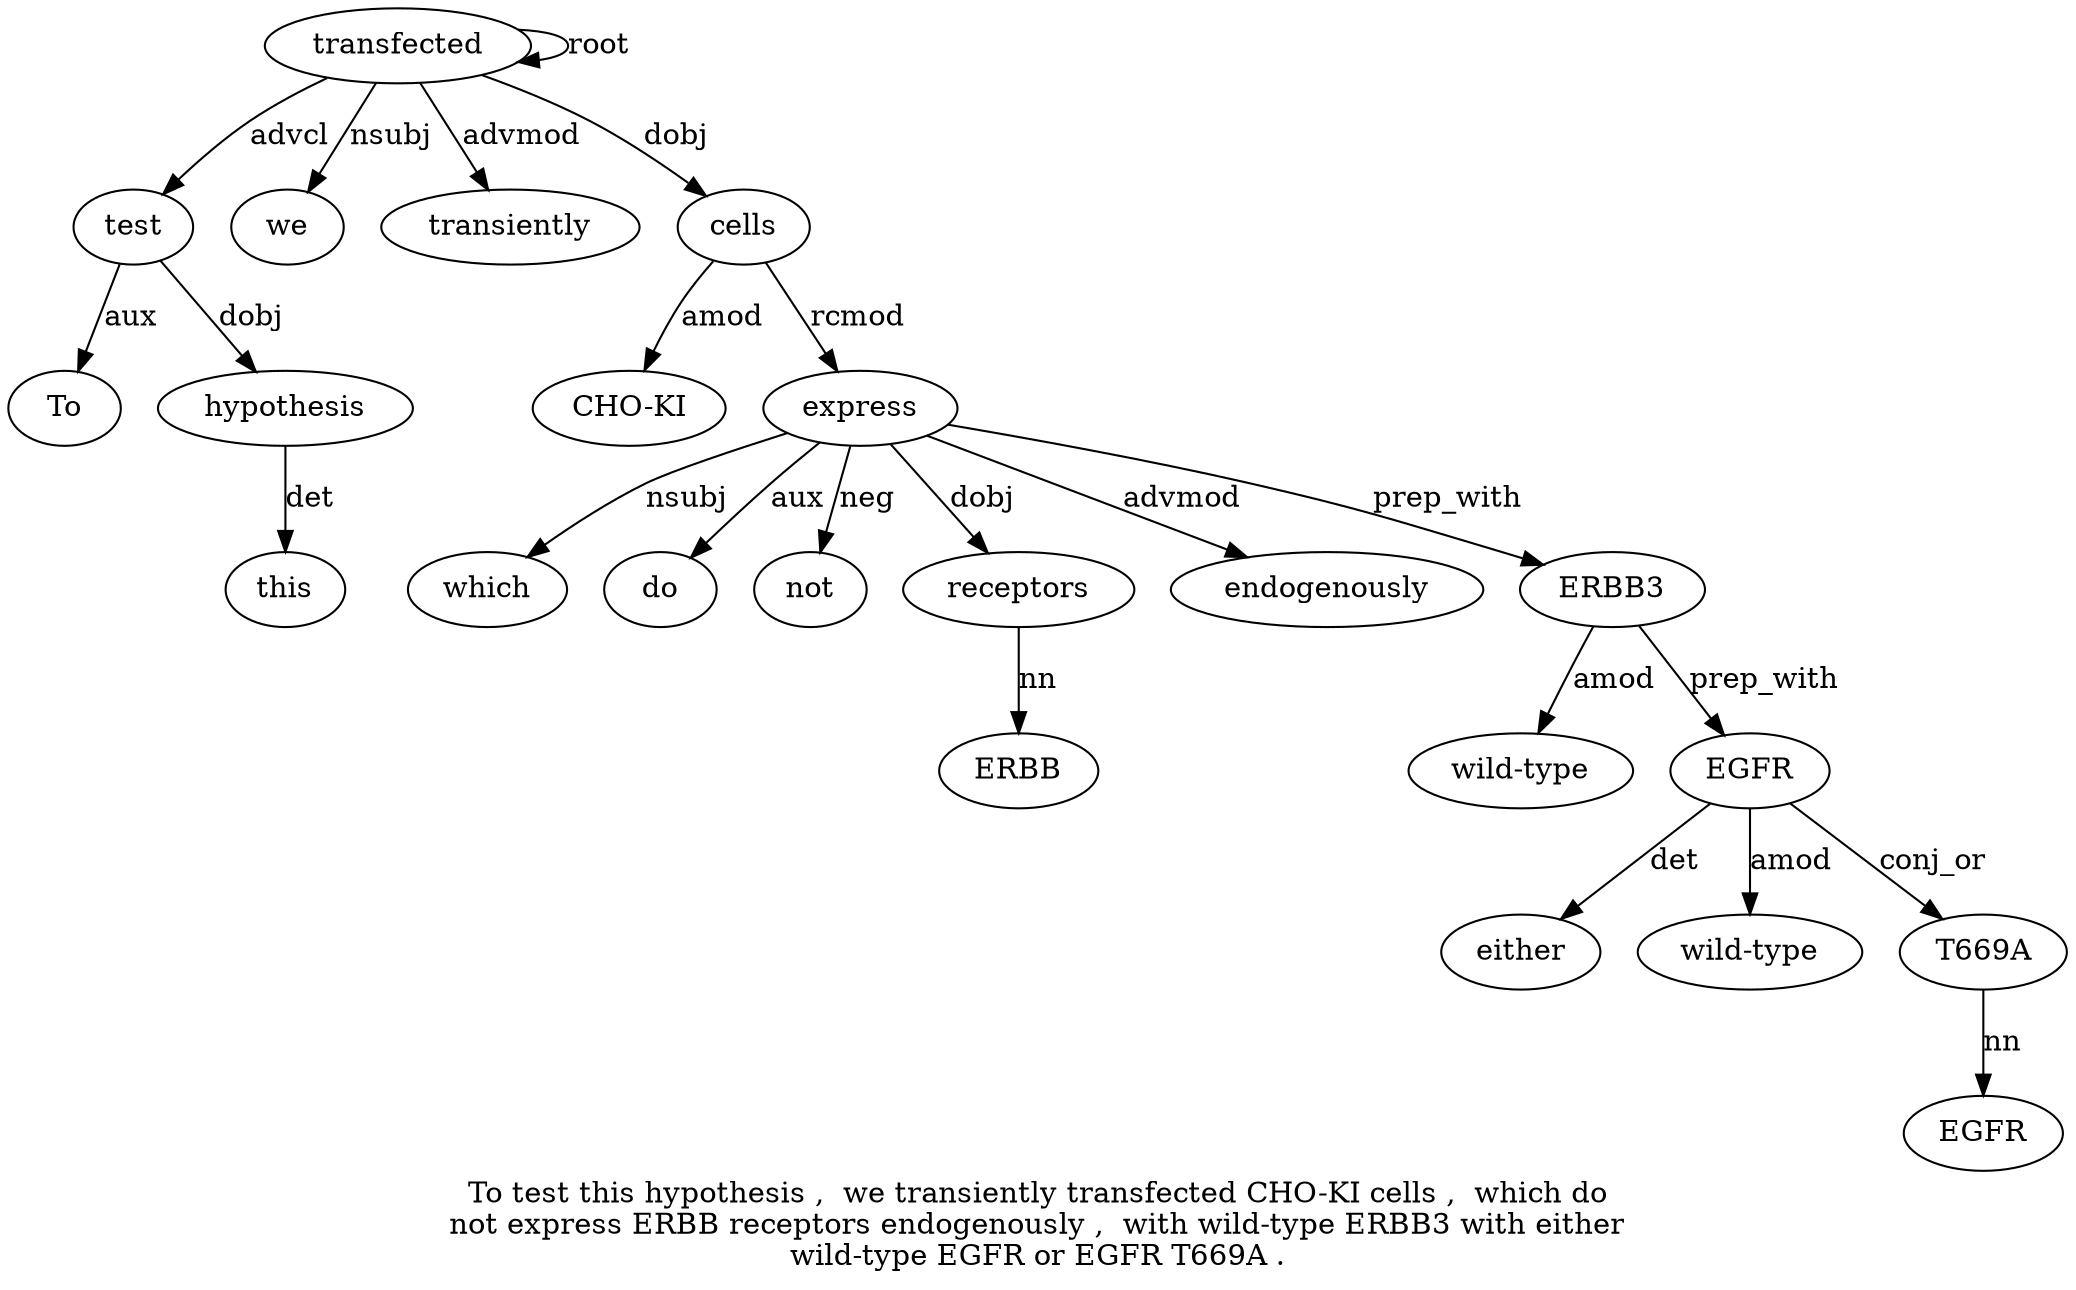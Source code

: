digraph "To test this hypothesis ,  we transiently transfected CHO-KI cells ,  which do not express ERBB receptors endogenously ,  with wild-type ERBB3 with either wild-type EGFR or EGFR T669A ." {
label="To test this hypothesis ,  we transiently transfected CHO-KI cells ,  which do
not express ERBB receptors endogenously ,  with wild-type ERBB3 with either
wild-type EGFR or EGFR T669A .";
test2 [style=filled, fillcolor=white, label=test];
To1 [style=filled, fillcolor=white, label=To];
test2 -> To1  [label=aux];
transfected8 [style=filled, fillcolor=white, label=transfected];
transfected8 -> test2  [label=advcl];
hypothesis4 [style=filled, fillcolor=white, label=hypothesis];
this3 [style=filled, fillcolor=white, label=this];
hypothesis4 -> this3  [label=det];
test2 -> hypothesis4  [label=dobj];
we6 [style=filled, fillcolor=white, label=we];
transfected8 -> we6  [label=nsubj];
transiently7 [style=filled, fillcolor=white, label=transiently];
transfected8 -> transiently7  [label=advmod];
transfected8 -> transfected8  [label=root];
cells10 [style=filled, fillcolor=white, label=cells];
"CHO-KI9" [style=filled, fillcolor=white, label="CHO-KI"];
cells10 -> "CHO-KI9"  [label=amod];
transfected8 -> cells10  [label=dobj];
express15 [style=filled, fillcolor=white, label=express];
which12 [style=filled, fillcolor=white, label=which];
express15 -> which12  [label=nsubj];
do13 [style=filled, fillcolor=white, label=do];
express15 -> do13  [label=aux];
not14 [style=filled, fillcolor=white, label=not];
express15 -> not14  [label=neg];
cells10 -> express15  [label=rcmod];
receptors17 [style=filled, fillcolor=white, label=receptors];
ERBB16 [style=filled, fillcolor=white, label=ERBB];
receptors17 -> ERBB16  [label=nn];
express15 -> receptors17  [label=dobj];
endogenously18 [style=filled, fillcolor=white, label=endogenously];
express15 -> endogenously18  [label=advmod];
ERBB322 [style=filled, fillcolor=white, label=ERBB3];
"wild-type21" [style=filled, fillcolor=white, label="wild-type"];
ERBB322 -> "wild-type21"  [label=amod];
express15 -> ERBB322  [label=prep_with];
EGFR26 [style=filled, fillcolor=white, label=EGFR];
either24 [style=filled, fillcolor=white, label=either];
EGFR26 -> either24  [label=det];
"wild-type25" [style=filled, fillcolor=white, label="wild-type"];
EGFR26 -> "wild-type25"  [label=amod];
ERBB322 -> EGFR26  [label=prep_with];
T669A2 [style=filled, fillcolor=white, label=T669A];
EGFR28 [style=filled, fillcolor=white, label=EGFR];
T669A2 -> EGFR28  [label=nn];
EGFR26 -> T669A2  [label=conj_or];
}
